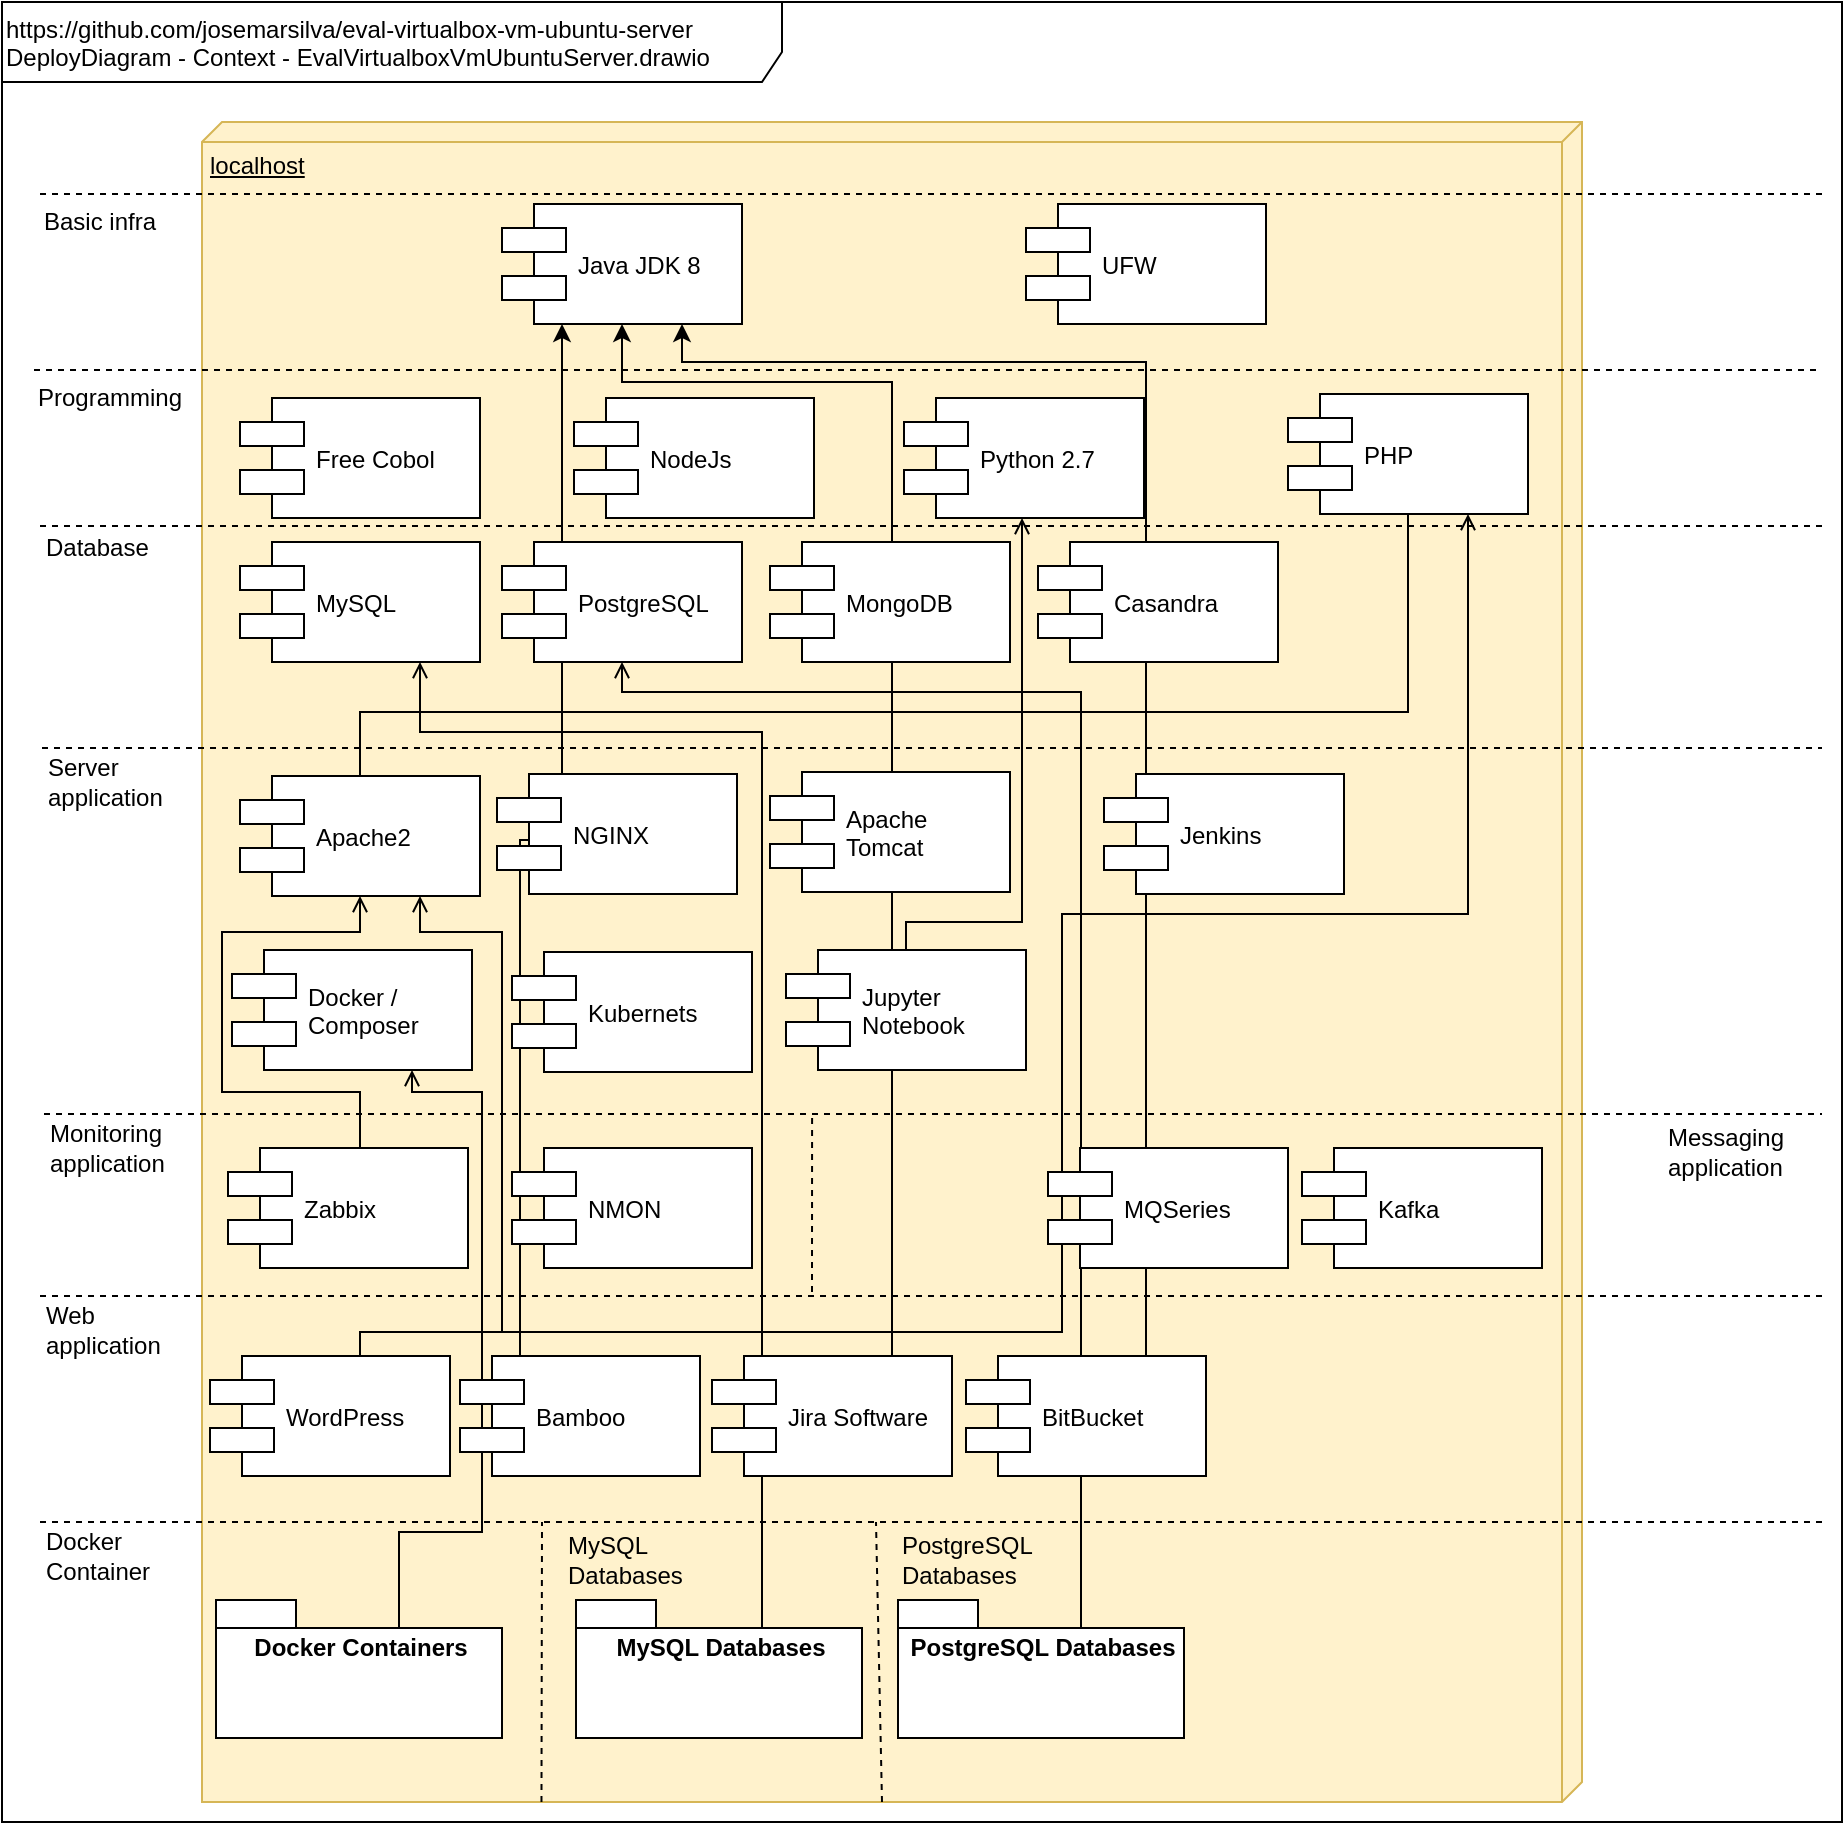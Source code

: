 <mxfile version="13.0.9" type="device"><diagram id="QjOPEnmRLiGUBtVtEes8" name="Página-1"><mxGraphModel dx="852" dy="406" grid="1" gridSize="10" guides="1" tooltips="1" connect="1" arrows="1" fold="1" page="1" pageScale="1" pageWidth="827" pageHeight="1169" math="0" shadow="0"><root><mxCell id="0"/><mxCell id="1" parent="0"/><mxCell id="N45e1Y0BIvOrLRyRiqLC-1" value="&lt;div style=&quot;text-align: left&quot;&gt;&lt;span&gt;https://github.com/josemarsilva/eval-virtualbox-vm-ubuntu-server&lt;/span&gt;&lt;/div&gt;&lt;div style=&quot;text-align: left&quot;&gt;&lt;span&gt;DeployDiagram - Context - EvalVirtualboxVmUbuntuServer.drawio&lt;br&gt;&lt;/span&gt;&lt;/div&gt;" style="shape=umlFrame;whiteSpace=wrap;html=1;width=390;height=40;align=left;verticalAlign=top;" parent="1" vertex="1"><mxGeometry width="920" height="910" as="geometry"/></mxCell><mxCell id="N45e1Y0BIvOrLRyRiqLC-2" value="localhost" style="verticalAlign=top;align=left;spacingTop=8;spacingLeft=2;spacingRight=12;shape=cube;size=10;direction=south;fontStyle=4;html=1;fillColor=#fff2cc;strokeColor=#d6b656;" parent="1" vertex="1"><mxGeometry x="100" y="60" width="690" height="840" as="geometry"/></mxCell><mxCell id="dg2rBwe28Z6poQ3CUoge-6" style="edgeStyle=orthogonalEdgeStyle;rounded=0;orthogonalLoop=1;jettySize=auto;html=1;entryX=0.5;entryY=1;entryDx=0;entryDy=0;exitX=0.5;exitY=0;exitDx=0;exitDy=0;" parent="1" source="dg2rBwe28Z6poQ3CUoge-5" target="N45e1Y0BIvOrLRyRiqLC-6" edge="1"><mxGeometry relative="1" as="geometry"><Array as="points"><mxPoint x="445" y="677"/><mxPoint x="445" y="190"/><mxPoint x="310" y="190"/></Array></mxGeometry></mxCell><mxCell id="dg2rBwe28Z6poQ3CUoge-4" style="edgeStyle=orthogonalEdgeStyle;rounded=0;orthogonalLoop=1;jettySize=auto;html=1;entryX=0.25;entryY=1;entryDx=0;entryDy=0;exitX=0.25;exitY=0;exitDx=0;exitDy=0;" parent="1" source="dg2rBwe28Z6poQ3CUoge-2" target="N45e1Y0BIvOrLRyRiqLC-6" edge="1"><mxGeometry relative="1" as="geometry"/></mxCell><mxCell id="N45e1Y0BIvOrLRyRiqLC-3" value="NodeJs" style="shape=component;align=left;spacingLeft=36;" parent="1" vertex="1"><mxGeometry x="286" y="198" width="120" height="60" as="geometry"/></mxCell><mxCell id="N45e1Y0BIvOrLRyRiqLC-4" value="" style="line;strokeWidth=1;fillColor=none;align=left;verticalAlign=middle;spacingTop=-1;spacingLeft=3;spacingRight=3;rotatable=0;labelPosition=right;points=[];portConstraint=eastwest;dashed=1;" parent="1" vertex="1"><mxGeometry x="19" y="258" width="891" height="8" as="geometry"/></mxCell><mxCell id="N45e1Y0BIvOrLRyRiqLC-5" value="" style="line;strokeWidth=1;fillColor=none;align=left;verticalAlign=middle;spacingTop=-1;spacingLeft=3;spacingRight=3;rotatable=0;labelPosition=right;points=[];portConstraint=eastwest;dashed=1;" parent="1" vertex="1"><mxGeometry x="19" y="92" width="891" height="8" as="geometry"/></mxCell><mxCell id="N45e1Y0BIvOrLRyRiqLC-6" value="Java JDK 8" style="shape=component;align=left;spacingLeft=36;" parent="1" vertex="1"><mxGeometry x="250" y="101" width="120" height="60" as="geometry"/></mxCell><mxCell id="N45e1Y0BIvOrLRyRiqLC-7" value="Python 2.7" style="shape=component;align=left;spacingLeft=36;" parent="1" vertex="1"><mxGeometry x="451" y="198" width="120" height="60" as="geometry"/></mxCell><mxCell id="N45e1Y0BIvOrLRyRiqLC-8" value="MySQL" style="shape=component;align=left;spacingLeft=36;" parent="1" vertex="1"><mxGeometry x="119" y="270" width="120" height="60" as="geometry"/></mxCell><mxCell id="N45e1Y0BIvOrLRyRiqLC-9" value="PostgreSQL" style="shape=component;align=left;spacingLeft=36;" parent="1" vertex="1"><mxGeometry x="250" y="270" width="120" height="60" as="geometry"/></mxCell><mxCell id="N45e1Y0BIvOrLRyRiqLC-10" value="MongoDB" style="shape=component;align=left;spacingLeft=36;" parent="1" vertex="1"><mxGeometry x="384" y="270" width="120" height="60" as="geometry"/></mxCell><mxCell id="N45e1Y0BIvOrLRyRiqLC-11" value="&lt;div style=&quot;text-align: left&quot;&gt;&lt;span&gt;Database&lt;/span&gt;&lt;/div&gt;" style="text;html=1;resizable=0;autosize=1;align=left;verticalAlign=middle;points=[];fillColor=none;strokeColor=none;rounded=0;dashed=1;" parent="1" vertex="1"><mxGeometry x="20" y="263" width="70" height="20" as="geometry"/></mxCell><mxCell id="N45e1Y0BIvOrLRyRiqLC-14" value="" style="line;strokeWidth=1;fillColor=none;align=left;verticalAlign=middle;spacingTop=-1;spacingLeft=3;spacingRight=3;rotatable=0;labelPosition=right;points=[];portConstraint=eastwest;dashed=1;" parent="1" vertex="1"><mxGeometry x="20" y="369" width="890" height="8" as="geometry"/></mxCell><mxCell id="N45e1Y0BIvOrLRyRiqLC-15" value="Server &lt;br&gt;application" style="text;html=1;resizable=0;autosize=1;align=left;verticalAlign=middle;points=[];fillColor=none;strokeColor=none;rounded=0;dashed=1;" parent="1" vertex="1"><mxGeometry x="21" y="375" width="70" height="30" as="geometry"/></mxCell><mxCell id="N45e1Y0BIvOrLRyRiqLC-25" style="edgeStyle=orthogonalEdgeStyle;rounded=0;orthogonalLoop=1;jettySize=auto;html=1;endArrow=none;endFill=0;" parent="1" source="N45e1Y0BIvOrLRyRiqLC-16" target="N45e1Y0BIvOrLRyRiqLC-19" edge="1"><mxGeometry relative="1" as="geometry"><mxPoint x="703" y="235" as="targetPoint"/><Array as="points"><mxPoint x="179" y="355"/><mxPoint x="703" y="355"/></Array></mxGeometry></mxCell><mxCell id="N45e1Y0BIvOrLRyRiqLC-16" value="Apache2" style="shape=component;align=left;spacingLeft=36;" parent="1" vertex="1"><mxGeometry x="119" y="387" width="120" height="60" as="geometry"/></mxCell><mxCell id="N45e1Y0BIvOrLRyRiqLC-17" value="UFW" style="shape=component;align=left;spacingLeft=36;" parent="1" vertex="1"><mxGeometry x="512" y="101" width="120" height="60" as="geometry"/></mxCell><mxCell id="N45e1Y0BIvOrLRyRiqLC-18" value="NGINX" style="shape=component;align=left;spacingLeft=36;" parent="1" vertex="1"><mxGeometry x="247.5" y="386" width="120" height="60" as="geometry"/></mxCell><mxCell id="N45e1Y0BIvOrLRyRiqLC-19" value="PHP" style="shape=component;align=left;spacingLeft=36;" parent="1" vertex="1"><mxGeometry x="643" y="196" width="120" height="60" as="geometry"/></mxCell><mxCell id="N45e1Y0BIvOrLRyRiqLC-20" value="Apache &#10;Tomcat" style="shape=component;align=left;spacingLeft=36;" parent="1" vertex="1"><mxGeometry x="384" y="385" width="120" height="60" as="geometry"/></mxCell><mxCell id="N45e1Y0BIvOrLRyRiqLC-21" value="Basic infra" style="text;html=1;resizable=0;autosize=1;align=left;verticalAlign=middle;points=[];fillColor=none;strokeColor=none;rounded=0;dashed=1;" parent="1" vertex="1"><mxGeometry x="19" y="100" width="70" height="20" as="geometry"/></mxCell><mxCell id="N45e1Y0BIvOrLRyRiqLC-27" value="" style="line;strokeWidth=1;fillColor=none;align=left;verticalAlign=middle;spacingTop=-1;spacingLeft=3;spacingRight=3;rotatable=0;labelPosition=right;points=[];portConstraint=eastwest;dashed=1;" parent="1" vertex="1"><mxGeometry x="21" y="552" width="889" height="8" as="geometry"/></mxCell><mxCell id="N45e1Y0BIvOrLRyRiqLC-28" value="Monitoring&lt;br&gt;application&lt;br&gt;" style="text;html=1;resizable=0;autosize=1;align=left;verticalAlign=middle;points=[];fillColor=none;strokeColor=none;rounded=0;dashed=1;" parent="1" vertex="1"><mxGeometry x="22" y="558" width="70" height="30" as="geometry"/></mxCell><mxCell id="N45e1Y0BIvOrLRyRiqLC-30" value="Kubernets" style="shape=component;align=left;spacingLeft=36;" parent="1" vertex="1"><mxGeometry x="255" y="475" width="120" height="60" as="geometry"/></mxCell><mxCell id="N45e1Y0BIvOrLRyRiqLC-32" style="edgeStyle=orthogonalEdgeStyle;rounded=0;orthogonalLoop=1;jettySize=auto;html=1;entryX=0.5;entryY=1;entryDx=0;entryDy=0;endArrow=open;endFill=0;exitX=0.5;exitY=0;exitDx=0;exitDy=0;" parent="1" source="N45e1Y0BIvOrLRyRiqLC-31" target="N45e1Y0BIvOrLRyRiqLC-16" edge="1"><mxGeometry relative="1" as="geometry"><Array as="points"><mxPoint x="179" y="545"/><mxPoint x="110" y="545"/><mxPoint x="110" y="465"/><mxPoint x="179" y="465"/></Array></mxGeometry></mxCell><mxCell id="N45e1Y0BIvOrLRyRiqLC-31" value="Zabbix" style="shape=component;align=left;spacingLeft=36;" parent="1" vertex="1"><mxGeometry x="113" y="573" width="120" height="60" as="geometry"/></mxCell><mxCell id="N45e1Y0BIvOrLRyRiqLC-29" value="Docker / &#10;Composer" style="shape=component;align=left;spacingLeft=36;" parent="1" vertex="1"><mxGeometry x="115" y="474" width="120" height="60" as="geometry"/></mxCell><mxCell id="N45e1Y0BIvOrLRyRiqLC-34" value="NMON" style="shape=component;align=left;spacingLeft=36;" parent="1" vertex="1"><mxGeometry x="255" y="573" width="120" height="60" as="geometry"/></mxCell><mxCell id="N45e1Y0BIvOrLRyRiqLC-36" style="rounded=0;orthogonalLoop=1;jettySize=auto;html=1;endArrow=open;endFill=0;edgeStyle=orthogonalEdgeStyle;" parent="1" source="N45e1Y0BIvOrLRyRiqLC-35" target="N45e1Y0BIvOrLRyRiqLC-7" edge="1"><mxGeometry relative="1" as="geometry"><Array as="points"><mxPoint x="452" y="460"/><mxPoint x="510" y="460"/></Array><mxPoint x="508" y="258" as="targetPoint"/></mxGeometry></mxCell><mxCell id="N45e1Y0BIvOrLRyRiqLC-35" value="Jupyter &#10;Notebook" style="shape=component;align=left;spacingLeft=36;" parent="1" vertex="1"><mxGeometry x="392" y="474" width="120" height="60" as="geometry"/></mxCell><mxCell id="N45e1Y0BIvOrLRyRiqLC-37" value="" style="line;strokeWidth=1;fillColor=none;align=left;verticalAlign=middle;spacingTop=-1;spacingLeft=3;spacingRight=3;rotatable=0;labelPosition=right;points=[];portConstraint=eastwest;dashed=1;" parent="1" vertex="1"><mxGeometry x="19" y="643" width="891" height="8" as="geometry"/></mxCell><mxCell id="N45e1Y0BIvOrLRyRiqLC-38" value="Web&lt;br&gt;application&lt;br&gt;" style="text;html=1;resizable=0;autosize=1;align=left;verticalAlign=middle;points=[];fillColor=none;strokeColor=none;rounded=0;dashed=1;" parent="1" vertex="1"><mxGeometry x="20" y="649" width="70" height="30" as="geometry"/></mxCell><mxCell id="N45e1Y0BIvOrLRyRiqLC-40" value="Kafka" style="shape=component;align=left;spacingLeft=36;" parent="1" vertex="1"><mxGeometry x="650" y="573" width="120" height="60" as="geometry"/></mxCell><mxCell id="jjxSBJ16hvwtvMi2hzRo-2" value="Messaging&lt;br&gt;application&lt;br&gt;" style="text;html=1;resizable=0;autosize=1;align=left;verticalAlign=middle;points=[];fillColor=none;strokeColor=none;rounded=0;dashed=1;" parent="1" vertex="1"><mxGeometry x="831" y="560" width="70" height="30" as="geometry"/></mxCell><mxCell id="jjxSBJ16hvwtvMi2hzRo-4" value="" style="endArrow=none;dashed=1;html=1;entryX=0.432;entryY=0.5;entryDx=0;entryDy=0;entryPerimeter=0;" parent="1" target="N45e1Y0BIvOrLRyRiqLC-27" edge="1"><mxGeometry width="50" height="50" relative="1" as="geometry"><mxPoint x="405" y="645" as="sourcePoint"/><mxPoint x="590" y="685" as="targetPoint"/></mxGeometry></mxCell><mxCell id="jjxSBJ16hvwtvMi2hzRo-6" style="edgeStyle=orthogonalEdgeStyle;rounded=0;orthogonalLoop=1;jettySize=auto;html=1;entryX=0.75;entryY=1;entryDx=0;entryDy=0;endArrow=open;endFill=0;" parent="1" source="jjxSBJ16hvwtvMi2hzRo-5" target="N45e1Y0BIvOrLRyRiqLC-16" edge="1"><mxGeometry relative="1" as="geometry"><Array as="points"><mxPoint x="179" y="665"/><mxPoint x="250" y="665"/><mxPoint x="250" y="465"/><mxPoint x="209" y="465"/></Array></mxGeometry></mxCell><mxCell id="jjxSBJ16hvwtvMi2hzRo-7" style="edgeStyle=orthogonalEdgeStyle;rounded=0;orthogonalLoop=1;jettySize=auto;html=1;endArrow=open;endFill=0;exitX=0.5;exitY=0;exitDx=0;exitDy=0;" parent="1" source="jjxSBJ16hvwtvMi2hzRo-5" target="N45e1Y0BIvOrLRyRiqLC-19" edge="1"><mxGeometry relative="1" as="geometry"><Array as="points"><mxPoint x="179" y="677"/><mxPoint x="179" y="665"/><mxPoint x="530" y="665"/><mxPoint x="530" y="456"/><mxPoint x="733" y="456"/></Array><mxPoint x="733" y="235" as="targetPoint"/></mxGeometry></mxCell><mxCell id="jjxSBJ16hvwtvMi2hzRo-5" value="WordPress" style="shape=component;align=left;spacingLeft=36;" parent="1" vertex="1"><mxGeometry x="104" y="677" width="120" height="60" as="geometry"/></mxCell><mxCell id="jjxSBJ16hvwtvMi2hzRo-8" value="" style="line;strokeWidth=1;fillColor=none;align=left;verticalAlign=middle;spacingTop=-1;spacingLeft=3;spacingRight=3;rotatable=0;labelPosition=right;points=[];portConstraint=eastwest;dashed=1;" parent="1" vertex="1"><mxGeometry x="19" y="756" width="891" height="8" as="geometry"/></mxCell><mxCell id="jjxSBJ16hvwtvMi2hzRo-9" value="Docker &lt;br&gt;Container&lt;br&gt;" style="text;html=1;resizable=0;autosize=1;align=left;verticalAlign=middle;points=[];fillColor=none;strokeColor=none;rounded=0;dashed=1;" parent="1" vertex="1"><mxGeometry x="20" y="762" width="70" height="30" as="geometry"/></mxCell><mxCell id="jjxSBJ16hvwtvMi2hzRo-11" style="edgeStyle=orthogonalEdgeStyle;rounded=0;orthogonalLoop=1;jettySize=auto;html=1;entryX=0.75;entryY=1;entryDx=0;entryDy=0;endArrow=open;endFill=0;exitX=0;exitY=0;exitDx=91.5;exitDy=14;exitPerimeter=0;" parent="1" source="7NOW7wccANib8WpZikjN-1" target="N45e1Y0BIvOrLRyRiqLC-29" edge="1"><mxGeometry relative="1" as="geometry"><Array as="points"><mxPoint x="199" y="765"/><mxPoint x="240" y="765"/><mxPoint x="240" y="545"/><mxPoint x="205" y="545"/></Array><mxPoint x="179" y="773" as="sourcePoint"/></mxGeometry></mxCell><mxCell id="7NOW7wccANib8WpZikjN-1" value="Docker Containers" style="shape=folder;fontStyle=1;spacingTop=10;tabWidth=40;tabHeight=14;tabPosition=left;html=1;verticalAlign=top;" parent="1" vertex="1"><mxGeometry x="107" y="799" width="143" height="69" as="geometry"/></mxCell><mxCell id="v6dHp6RgdIYZv0Ce_4uz-1" value="" style="endArrow=none;dashed=1;html=1;entryX=0.432;entryY=0.5;entryDx=0;entryDy=0;entryPerimeter=0;exitX=1;exitY=0.754;exitDx=0;exitDy=0;exitPerimeter=0;" parent="1" source="N45e1Y0BIvOrLRyRiqLC-2" edge="1"><mxGeometry width="50" height="50" relative="1" as="geometry"><mxPoint x="270" y="875" as="sourcePoint"/><mxPoint x="270" y="760" as="targetPoint"/></mxGeometry></mxCell><mxCell id="v6dHp6RgdIYZv0Ce_4uz-2" value="MySQL&lt;br&gt;Databases&lt;br&gt;" style="text;html=1;resizable=0;autosize=1;align=left;verticalAlign=middle;points=[];fillColor=none;strokeColor=none;rounded=0;dashed=1;" parent="1" vertex="1"><mxGeometry x="281" y="764" width="70" height="30" as="geometry"/></mxCell><mxCell id="v6dHp6RgdIYZv0Ce_4uz-3" style="edgeStyle=orthogonalEdgeStyle;rounded=0;orthogonalLoop=1;jettySize=auto;html=1;entryX=0.75;entryY=1;entryDx=0;entryDy=0;endArrow=open;endFill=0;exitX=0;exitY=0;exitDx=91.5;exitDy=14;exitPerimeter=0;" parent="1" source="v6dHp6RgdIYZv0Ce_4uz-4" target="N45e1Y0BIvOrLRyRiqLC-8" edge="1"><mxGeometry relative="1" as="geometry"><Array as="points"><mxPoint x="380" y="813"/><mxPoint x="380" y="365"/><mxPoint x="209" y="365"/></Array><mxPoint x="361.5" y="797" as="sourcePoint"/><mxPoint x="387.5" y="558" as="targetPoint"/></mxGeometry></mxCell><mxCell id="v6dHp6RgdIYZv0Ce_4uz-4" value="MySQL Databases" style="shape=folder;fontStyle=1;spacingTop=10;tabWidth=40;tabHeight=14;tabPosition=left;html=1;verticalAlign=top;" parent="1" vertex="1"><mxGeometry x="287" y="799" width="143" height="69" as="geometry"/></mxCell><mxCell id="v6dHp6RgdIYZv0Ce_4uz-5" value="" style="endArrow=none;dashed=1;html=1;entryX=0.432;entryY=0.5;entryDx=0;entryDy=0;entryPerimeter=0;exitX=0;exitY=0;exitDx=840;exitDy=350;exitPerimeter=0;" parent="1" source="N45e1Y0BIvOrLRyRiqLC-2" edge="1"><mxGeometry width="50" height="50" relative="1" as="geometry"><mxPoint x="437" y="875" as="sourcePoint"/><mxPoint x="437" y="760" as="targetPoint"/></mxGeometry></mxCell><mxCell id="v6dHp6RgdIYZv0Ce_4uz-6" value="PostgreSQL&lt;br&gt;Databases&lt;br&gt;" style="text;html=1;resizable=0;autosize=1;align=left;verticalAlign=middle;points=[];fillColor=none;strokeColor=none;rounded=0;dashed=1;" parent="1" vertex="1"><mxGeometry x="448" y="764" width="80" height="30" as="geometry"/></mxCell><mxCell id="v6dHp6RgdIYZv0Ce_4uz-7" value="PostgreSQL Databases" style="shape=folder;fontStyle=1;spacingTop=10;tabWidth=40;tabHeight=14;tabPosition=left;html=1;verticalAlign=top;" parent="1" vertex="1"><mxGeometry x="448" y="799" width="143" height="69" as="geometry"/></mxCell><mxCell id="v6dHp6RgdIYZv0Ce_4uz-8" style="rounded=0;orthogonalLoop=1;jettySize=auto;html=1;entryX=0.5;entryY=1;entryDx=0;entryDy=0;endArrow=open;endFill=0;exitX=0;exitY=0;exitDx=91.5;exitDy=14;exitPerimeter=0;edgeStyle=orthogonalEdgeStyle;" parent="1" source="v6dHp6RgdIYZv0Ce_4uz-7" target="N45e1Y0BIvOrLRyRiqLC-9" edge="1"><mxGeometry relative="1" as="geometry"><Array as="points"><mxPoint x="540" y="345"/><mxPoint x="310" y="345"/></Array><mxPoint x="389" y="823" as="sourcePoint"/><mxPoint x="219" y="340" as="targetPoint"/></mxGeometry></mxCell><mxCell id="dg2rBwe28Z6poQ3CUoge-1" value="Free Cobol" style="shape=component;align=left;spacingLeft=36;" parent="1" vertex="1"><mxGeometry x="119" y="198" width="120" height="60" as="geometry"/></mxCell><mxCell id="dg2rBwe28Z6poQ3CUoge-2" value="Bamboo" style="shape=component;align=left;spacingLeft=36;" parent="1" vertex="1"><mxGeometry x="229" y="677" width="120" height="60" as="geometry"/></mxCell><mxCell id="dg2rBwe28Z6poQ3CUoge-5" value="Jira Software" style="shape=component;align=left;spacingLeft=36;" parent="1" vertex="1"><mxGeometry x="355" y="677" width="120" height="60" as="geometry"/></mxCell><mxCell id="dg2rBwe28Z6poQ3CUoge-8" style="edgeStyle=orthogonalEdgeStyle;rounded=0;orthogonalLoop=1;jettySize=auto;html=1;entryX=0.75;entryY=1;entryDx=0;entryDy=0;exitX=0.75;exitY=0;exitDx=0;exitDy=0;" parent="1" source="dg2rBwe28Z6poQ3CUoge-7" target="N45e1Y0BIvOrLRyRiqLC-6" edge="1"><mxGeometry relative="1" as="geometry"><Array as="points"><mxPoint x="572" y="180"/><mxPoint x="340" y="180"/></Array></mxGeometry></mxCell><mxCell id="dg2rBwe28Z6poQ3CUoge-7" value="BitBucket" style="shape=component;align=left;spacingLeft=36;" parent="1" vertex="1"><mxGeometry x="482" y="677" width="120" height="60" as="geometry"/></mxCell><mxCell id="N45e1Y0BIvOrLRyRiqLC-13" value="Casandra" style="shape=component;align=left;spacingLeft=36;" parent="1" vertex="1"><mxGeometry x="518" y="270" width="120" height="60" as="geometry"/></mxCell><mxCell id="N45e1Y0BIvOrLRyRiqLC-22" value="Jenkins" style="shape=component;align=left;spacingLeft=36;" parent="1" vertex="1"><mxGeometry x="551" y="386" width="120" height="60" as="geometry"/></mxCell><mxCell id="FV0Ht37IRYffpr7RxaRt-1" value="" style="line;strokeWidth=1;fillColor=none;align=left;verticalAlign=middle;spacingTop=-1;spacingLeft=3;spacingRight=3;rotatable=0;labelPosition=right;points=[];portConstraint=eastwest;dashed=1;" parent="1" vertex="1"><mxGeometry x="16" y="180" width="891" height="8" as="geometry"/></mxCell><mxCell id="FV0Ht37IRYffpr7RxaRt-2" value="Programming" style="text;html=1;resizable=0;autosize=1;align=left;verticalAlign=middle;points=[];fillColor=none;strokeColor=none;rounded=0;dashed=1;" parent="1" vertex="1"><mxGeometry x="16" y="188" width="90" height="20" as="geometry"/></mxCell><mxCell id="glGE7umQKMUmCQmEqrOq-1" value="MQSeries" style="shape=component;align=left;spacingLeft=36;" vertex="1" parent="1"><mxGeometry x="523" y="573" width="120" height="60" as="geometry"/></mxCell></root></mxGraphModel></diagram></mxfile>